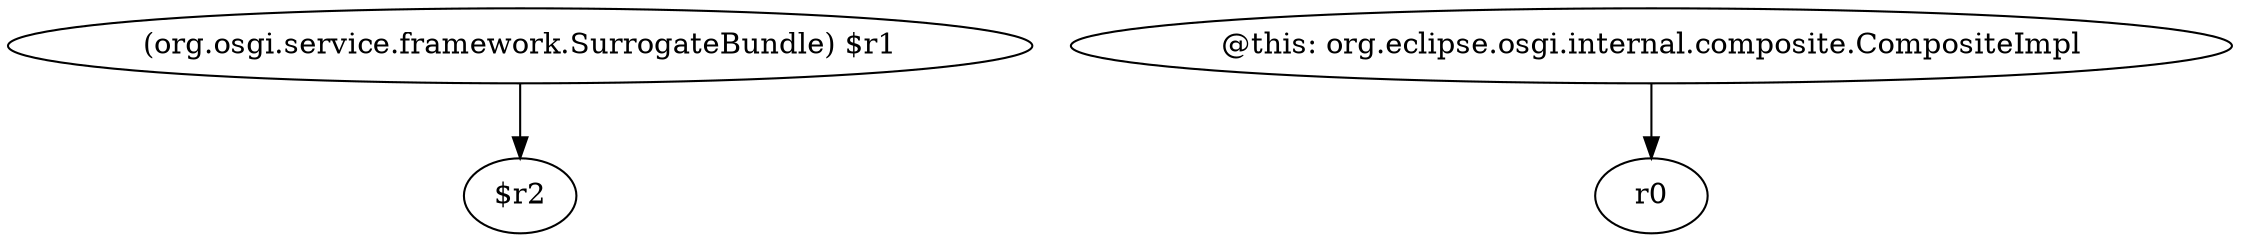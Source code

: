 digraph g {
0[label="(org.osgi.service.framework.SurrogateBundle) $r1"]
1[label="$r2"]
0->1[label=""]
2[label="@this: org.eclipse.osgi.internal.composite.CompositeImpl"]
3[label="r0"]
2->3[label=""]
}